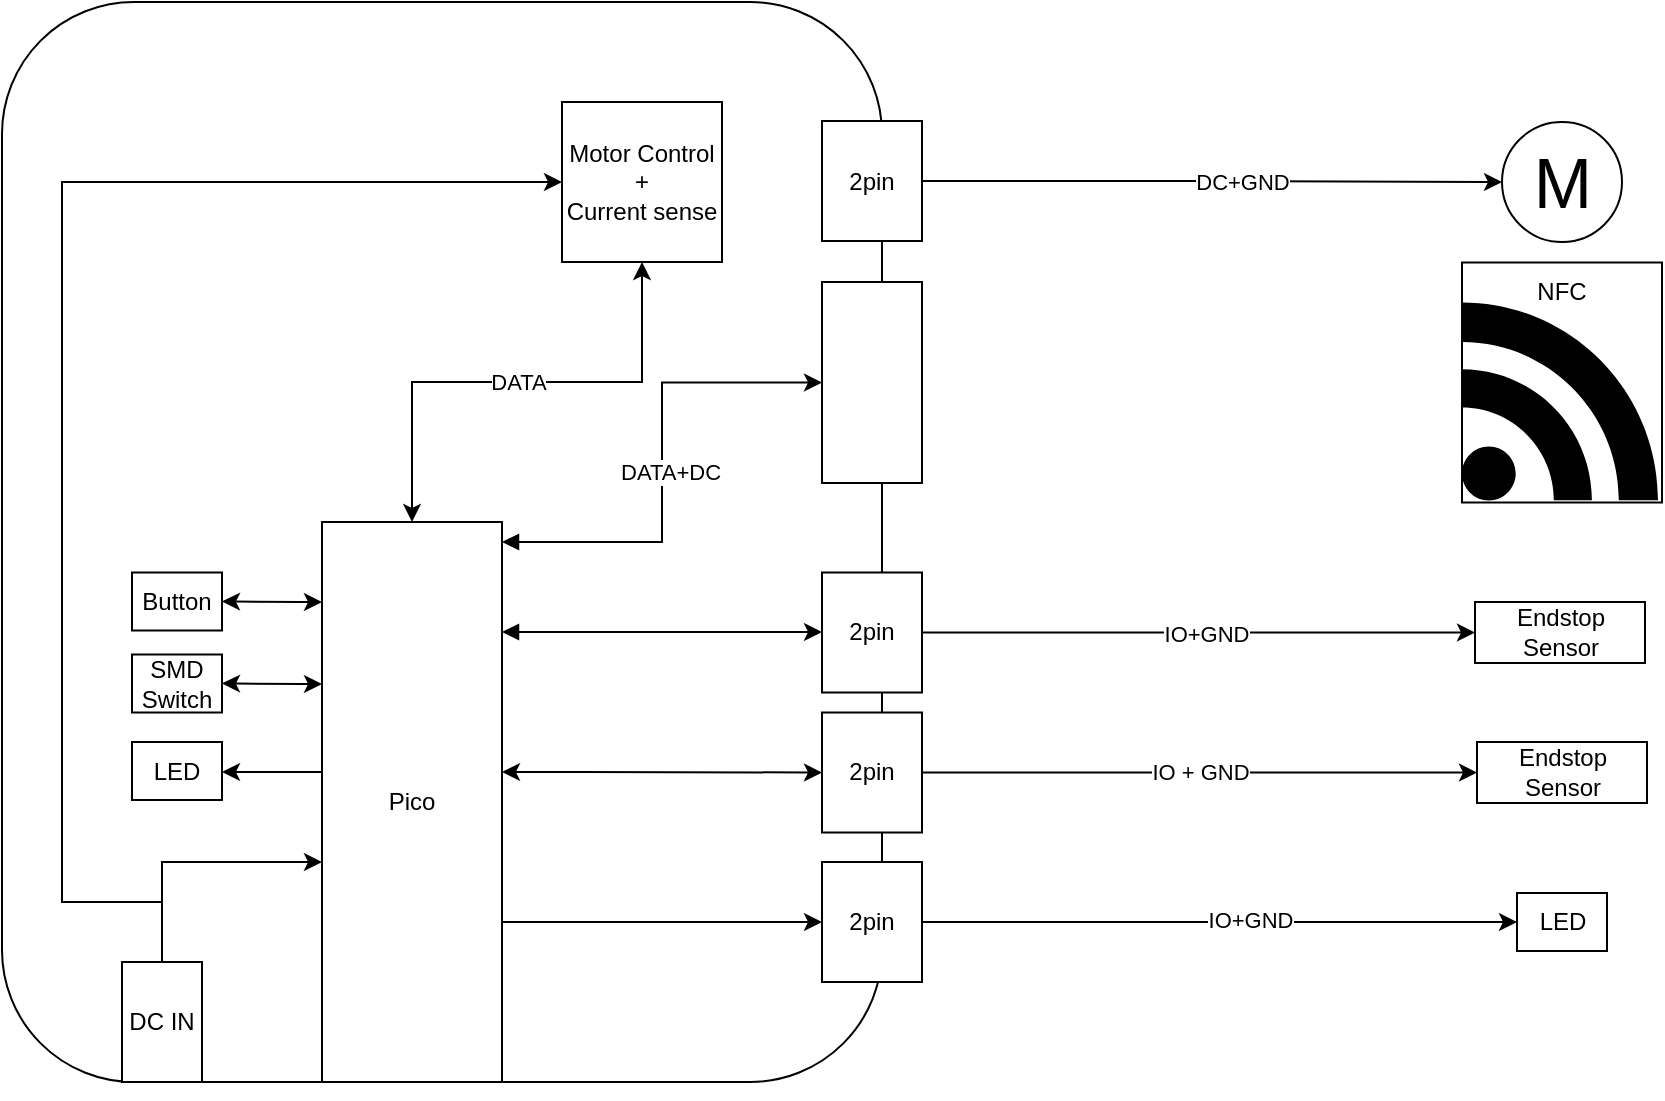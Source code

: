 <mxfile version="22.0.3" type="device">
  <diagram name="Seite-1" id="Efmbc3UR1QacCFhaVJZv">
    <mxGraphModel dx="1434" dy="838" grid="1" gridSize="10" guides="1" tooltips="1" connect="1" arrows="1" fold="1" page="1" pageScale="1" pageWidth="827" pageHeight="1169" math="0" shadow="0">
      <root>
        <mxCell id="0" />
        <mxCell id="1" parent="0" />
        <mxCell id="4ohuZapHjUUqi4TGkcU4-4" value="" style="rounded=0;whiteSpace=wrap;html=1;" vertex="1" parent="1">
          <mxGeometry x="770" y="770.25" width="100" height="120" as="geometry" />
        </mxCell>
        <mxCell id="4ohuZapHjUUqi4TGkcU4-1" value="M" style="verticalLabelPosition=middle;shadow=0;dashed=0;align=center;html=1;verticalAlign=middle;strokeWidth=1;shape=ellipse;aspect=fixed;fontSize=35;" vertex="1" parent="1">
          <mxGeometry x="790" y="700" width="60" height="60" as="geometry" />
        </mxCell>
        <mxCell id="4ohuZapHjUUqi4TGkcU4-2" value="" style="shape=mxgraph.signs.tech.rss;html=1;pointerEvents=1;fillColor=#000000;strokeColor=none;verticalLabelPosition=bottom;verticalAlign=top;align=center;" vertex="1" parent="1">
          <mxGeometry x="770" y="790.25" width="98" height="99" as="geometry" />
        </mxCell>
        <mxCell id="4ohuZapHjUUqi4TGkcU4-6" value="NFC" style="text;html=1;strokeColor=none;fillColor=none;align=center;verticalAlign=middle;whiteSpace=wrap;rounded=0;" vertex="1" parent="1">
          <mxGeometry x="790" y="770.25" width="60" height="30" as="geometry" />
        </mxCell>
        <mxCell id="4ohuZapHjUUqi4TGkcU4-7" value="" style="rounded=1;whiteSpace=wrap;html=1;" vertex="1" parent="1">
          <mxGeometry x="40" y="640" width="440" height="540" as="geometry" />
        </mxCell>
        <mxCell id="4ohuZapHjUUqi4TGkcU4-32" style="edgeStyle=orthogonalEdgeStyle;rounded=0;orthogonalLoop=1;jettySize=auto;html=1;" edge="1" parent="1" source="4ohuZapHjUUqi4TGkcU4-8" target="4ohuZapHjUUqi4TGkcU4-27">
          <mxGeometry relative="1" as="geometry">
            <Array as="points">
              <mxPoint x="180" y="1025" />
              <mxPoint x="180" y="1025" />
            </Array>
          </mxGeometry>
        </mxCell>
        <mxCell id="4ohuZapHjUUqi4TGkcU4-33" style="edgeStyle=orthogonalEdgeStyle;rounded=0;orthogonalLoop=1;jettySize=auto;html=1;entryX=1;entryY=0.5;entryDx=0;entryDy=0;startArrow=classic;startFill=1;" edge="1" parent="1" source="4ohuZapHjUUqi4TGkcU4-8" target="4ohuZapHjUUqi4TGkcU4-26">
          <mxGeometry relative="1" as="geometry">
            <Array as="points">
              <mxPoint x="190" y="981" />
              <mxPoint x="190" y="981" />
            </Array>
          </mxGeometry>
        </mxCell>
        <mxCell id="4ohuZapHjUUqi4TGkcU4-34" style="edgeStyle=orthogonalEdgeStyle;rounded=0;orthogonalLoop=1;jettySize=auto;html=1;entryX=1;entryY=0.5;entryDx=0;entryDy=0;startArrow=classic;startFill=1;" edge="1" parent="1" source="4ohuZapHjUUqi4TGkcU4-8" target="4ohuZapHjUUqi4TGkcU4-25">
          <mxGeometry relative="1" as="geometry">
            <Array as="points">
              <mxPoint x="190" y="940" />
              <mxPoint x="190" y="940" />
            </Array>
          </mxGeometry>
        </mxCell>
        <mxCell id="4ohuZapHjUUqi4TGkcU4-38" value="DATA" style="edgeStyle=orthogonalEdgeStyle;rounded=0;orthogonalLoop=1;jettySize=auto;html=1;entryX=0.5;entryY=1;entryDx=0;entryDy=0;startArrow=classic;startFill=1;" edge="1" parent="1" source="4ohuZapHjUUqi4TGkcU4-8" target="4ohuZapHjUUqi4TGkcU4-18">
          <mxGeometry relative="1" as="geometry">
            <Array as="points">
              <mxPoint x="245" y="830" />
              <mxPoint x="360" y="830" />
            </Array>
          </mxGeometry>
        </mxCell>
        <mxCell id="4ohuZapHjUUqi4TGkcU4-39" style="edgeStyle=orthogonalEdgeStyle;rounded=0;orthogonalLoop=1;jettySize=auto;html=1;entryX=0;entryY=0.5;entryDx=0;entryDy=0;startArrow=block;startFill=1;" edge="1" parent="1" source="4ohuZapHjUUqi4TGkcU4-8" target="4ohuZapHjUUqi4TGkcU4-12">
          <mxGeometry relative="1" as="geometry">
            <Array as="points">
              <mxPoint x="370" y="910" />
              <mxPoint x="370" y="830" />
            </Array>
          </mxGeometry>
        </mxCell>
        <mxCell id="4ohuZapHjUUqi4TGkcU4-40" value="DATA+DC" style="edgeLabel;html=1;align=center;verticalAlign=middle;resizable=0;points=[];" vertex="1" connectable="0" parent="4ohuZapHjUUqi4TGkcU4-39">
          <mxGeometry x="-0.041" y="-4" relative="1" as="geometry">
            <mxPoint as="offset" />
          </mxGeometry>
        </mxCell>
        <mxCell id="4ohuZapHjUUqi4TGkcU4-41" style="edgeStyle=orthogonalEdgeStyle;rounded=0;orthogonalLoop=1;jettySize=auto;html=1;startArrow=block;startFill=1;" edge="1" parent="1" source="4ohuZapHjUUqi4TGkcU4-8" target="4ohuZapHjUUqi4TGkcU4-10">
          <mxGeometry relative="1" as="geometry">
            <Array as="points">
              <mxPoint x="330" y="955" />
              <mxPoint x="330" y="955" />
            </Array>
          </mxGeometry>
        </mxCell>
        <mxCell id="4ohuZapHjUUqi4TGkcU4-42" style="edgeStyle=orthogonalEdgeStyle;rounded=0;orthogonalLoop=1;jettySize=auto;html=1;entryX=0;entryY=0.5;entryDx=0;entryDy=0;startArrow=classic;startFill=1;" edge="1" parent="1" source="4ohuZapHjUUqi4TGkcU4-8" target="4ohuZapHjUUqi4TGkcU4-16">
          <mxGeometry relative="1" as="geometry">
            <Array as="points">
              <mxPoint x="330" y="1025" />
              <mxPoint x="330" y="1025" />
            </Array>
          </mxGeometry>
        </mxCell>
        <mxCell id="4ohuZapHjUUqi4TGkcU4-43" style="edgeStyle=orthogonalEdgeStyle;rounded=0;orthogonalLoop=1;jettySize=auto;html=1;entryX=0;entryY=0.5;entryDx=0;entryDy=0;" edge="1" parent="1" source="4ohuZapHjUUqi4TGkcU4-8" target="4ohuZapHjUUqi4TGkcU4-28">
          <mxGeometry relative="1" as="geometry">
            <Array as="points">
              <mxPoint x="330" y="1100" />
              <mxPoint x="330" y="1100" />
            </Array>
          </mxGeometry>
        </mxCell>
        <mxCell id="4ohuZapHjUUqi4TGkcU4-8" value="Pico" style="rounded=0;whiteSpace=wrap;html=1;" vertex="1" parent="1">
          <mxGeometry x="200" y="900" width="90" height="280" as="geometry" />
        </mxCell>
        <mxCell id="4ohuZapHjUUqi4TGkcU4-36" style="edgeStyle=orthogonalEdgeStyle;rounded=0;orthogonalLoop=1;jettySize=auto;html=1;exitX=0.5;exitY=0;exitDx=0;exitDy=0;" edge="1" parent="1" source="4ohuZapHjUUqi4TGkcU4-9">
          <mxGeometry relative="1" as="geometry">
            <mxPoint x="200" y="1070" as="targetPoint" />
            <Array as="points">
              <mxPoint x="120" y="1070" />
              <mxPoint x="200" y="1070" />
            </Array>
          </mxGeometry>
        </mxCell>
        <mxCell id="4ohuZapHjUUqi4TGkcU4-37" style="edgeStyle=orthogonalEdgeStyle;rounded=0;orthogonalLoop=1;jettySize=auto;html=1;entryX=0;entryY=0.5;entryDx=0;entryDy=0;" edge="1" parent="1" source="4ohuZapHjUUqi4TGkcU4-9" target="4ohuZapHjUUqi4TGkcU4-18">
          <mxGeometry relative="1" as="geometry">
            <Array as="points">
              <mxPoint x="120" y="1090" />
              <mxPoint x="70" y="1090" />
              <mxPoint x="70" y="730" />
            </Array>
          </mxGeometry>
        </mxCell>
        <mxCell id="4ohuZapHjUUqi4TGkcU4-9" value="DC IN" style="rounded=0;whiteSpace=wrap;html=1;" vertex="1" parent="1">
          <mxGeometry x="100" y="1120" width="40" height="60" as="geometry" />
        </mxCell>
        <mxCell id="4ohuZapHjUUqi4TGkcU4-19" style="edgeStyle=orthogonalEdgeStyle;rounded=0;orthogonalLoop=1;jettySize=auto;html=1;entryX=0;entryY=0.5;entryDx=0;entryDy=0;" edge="1" parent="1" source="4ohuZapHjUUqi4TGkcU4-10" target="4ohuZapHjUUqi4TGkcU4-14">
          <mxGeometry relative="1" as="geometry" />
        </mxCell>
        <mxCell id="4ohuZapHjUUqi4TGkcU4-22" value="IO+GND" style="edgeLabel;html=1;align=center;verticalAlign=middle;resizable=0;points=[];" vertex="1" connectable="0" parent="4ohuZapHjUUqi4TGkcU4-19">
          <mxGeometry x="0.027" relative="1" as="geometry">
            <mxPoint as="offset" />
          </mxGeometry>
        </mxCell>
        <mxCell id="4ohuZapHjUUqi4TGkcU4-10" value="2pin" style="rounded=0;whiteSpace=wrap;html=1;" vertex="1" parent="1">
          <mxGeometry x="450" y="925.25" width="50" height="60" as="geometry" />
        </mxCell>
        <mxCell id="4ohuZapHjUUqi4TGkcU4-12" value="" style="rounded=0;whiteSpace=wrap;html=1;" vertex="1" parent="1">
          <mxGeometry x="450" y="780" width="50" height="100.5" as="geometry" />
        </mxCell>
        <mxCell id="4ohuZapHjUUqi4TGkcU4-14" value="Endstop Sensor" style="rounded=0;whiteSpace=wrap;html=1;" vertex="1" parent="1">
          <mxGeometry x="776.5" y="940" width="85" height="30.5" as="geometry" />
        </mxCell>
        <mxCell id="4ohuZapHjUUqi4TGkcU4-15" value="Endstop Sensor" style="rounded=0;whiteSpace=wrap;html=1;" vertex="1" parent="1">
          <mxGeometry x="777.5" y="1010" width="85" height="30.5" as="geometry" />
        </mxCell>
        <mxCell id="4ohuZapHjUUqi4TGkcU4-20" value="IO + GND" style="edgeStyle=orthogonalEdgeStyle;rounded=0;orthogonalLoop=1;jettySize=auto;html=1;" edge="1" parent="1" source="4ohuZapHjUUqi4TGkcU4-16" target="4ohuZapHjUUqi4TGkcU4-15">
          <mxGeometry relative="1" as="geometry" />
        </mxCell>
        <mxCell id="4ohuZapHjUUqi4TGkcU4-16" value="2pin" style="rounded=0;whiteSpace=wrap;html=1;" vertex="1" parent="1">
          <mxGeometry x="450" y="995.25" width="50" height="60" as="geometry" />
        </mxCell>
        <mxCell id="4ohuZapHjUUqi4TGkcU4-23" style="edgeStyle=orthogonalEdgeStyle;rounded=0;orthogonalLoop=1;jettySize=auto;html=1;entryX=0;entryY=0.5;entryDx=0;entryDy=0;" edge="1" parent="1" source="4ohuZapHjUUqi4TGkcU4-17" target="4ohuZapHjUUqi4TGkcU4-1">
          <mxGeometry relative="1" as="geometry" />
        </mxCell>
        <mxCell id="4ohuZapHjUUqi4TGkcU4-24" value="DC+GND" style="edgeLabel;html=1;align=center;verticalAlign=middle;resizable=0;points=[];" vertex="1" connectable="0" parent="4ohuZapHjUUqi4TGkcU4-23">
          <mxGeometry x="0.098" relative="1" as="geometry">
            <mxPoint x="1" as="offset" />
          </mxGeometry>
        </mxCell>
        <mxCell id="4ohuZapHjUUqi4TGkcU4-17" value="2pin" style="rounded=0;whiteSpace=wrap;html=1;" vertex="1" parent="1">
          <mxGeometry x="450" y="699.5" width="50" height="60" as="geometry" />
        </mxCell>
        <mxCell id="4ohuZapHjUUqi4TGkcU4-18" value="Motor Control&lt;br&gt;+&lt;br&gt;Current sense" style="whiteSpace=wrap;html=1;aspect=fixed;" vertex="1" parent="1">
          <mxGeometry x="320" y="690" width="80" height="80" as="geometry" />
        </mxCell>
        <mxCell id="4ohuZapHjUUqi4TGkcU4-25" value="Button" style="rounded=0;whiteSpace=wrap;html=1;" vertex="1" parent="1">
          <mxGeometry x="105" y="925.25" width="45" height="29" as="geometry" />
        </mxCell>
        <mxCell id="4ohuZapHjUUqi4TGkcU4-26" value="SMD Switch" style="rounded=0;whiteSpace=wrap;html=1;" vertex="1" parent="1">
          <mxGeometry x="105" y="966.25" width="45" height="29" as="geometry" />
        </mxCell>
        <mxCell id="4ohuZapHjUUqi4TGkcU4-27" value="LED" style="rounded=0;whiteSpace=wrap;html=1;" vertex="1" parent="1">
          <mxGeometry x="105" y="1010" width="45" height="29" as="geometry" />
        </mxCell>
        <mxCell id="4ohuZapHjUUqi4TGkcU4-30" style="edgeStyle=orthogonalEdgeStyle;rounded=0;orthogonalLoop=1;jettySize=auto;html=1;" edge="1" parent="1" source="4ohuZapHjUUqi4TGkcU4-28" target="4ohuZapHjUUqi4TGkcU4-29">
          <mxGeometry relative="1" as="geometry" />
        </mxCell>
        <mxCell id="4ohuZapHjUUqi4TGkcU4-31" value="IO+GND" style="edgeLabel;html=1;align=center;verticalAlign=middle;resizable=0;points=[];" vertex="1" connectable="0" parent="4ohuZapHjUUqi4TGkcU4-30">
          <mxGeometry x="0.102" y="1" relative="1" as="geometry">
            <mxPoint as="offset" />
          </mxGeometry>
        </mxCell>
        <mxCell id="4ohuZapHjUUqi4TGkcU4-28" value="2pin" style="rounded=0;whiteSpace=wrap;html=1;" vertex="1" parent="1">
          <mxGeometry x="450" y="1070" width="50" height="60" as="geometry" />
        </mxCell>
        <mxCell id="4ohuZapHjUUqi4TGkcU4-29" value="LED" style="rounded=0;whiteSpace=wrap;html=1;" vertex="1" parent="1">
          <mxGeometry x="797.5" y="1085.5" width="45" height="29" as="geometry" />
        </mxCell>
        <mxCell id="4ohuZapHjUUqi4TGkcU4-35" style="edgeStyle=orthogonalEdgeStyle;rounded=0;orthogonalLoop=1;jettySize=auto;html=1;exitX=0.5;exitY=1;exitDx=0;exitDy=0;" edge="1" parent="1" source="4ohuZapHjUUqi4TGkcU4-9" target="4ohuZapHjUUqi4TGkcU4-9">
          <mxGeometry relative="1" as="geometry" />
        </mxCell>
      </root>
    </mxGraphModel>
  </diagram>
</mxfile>
